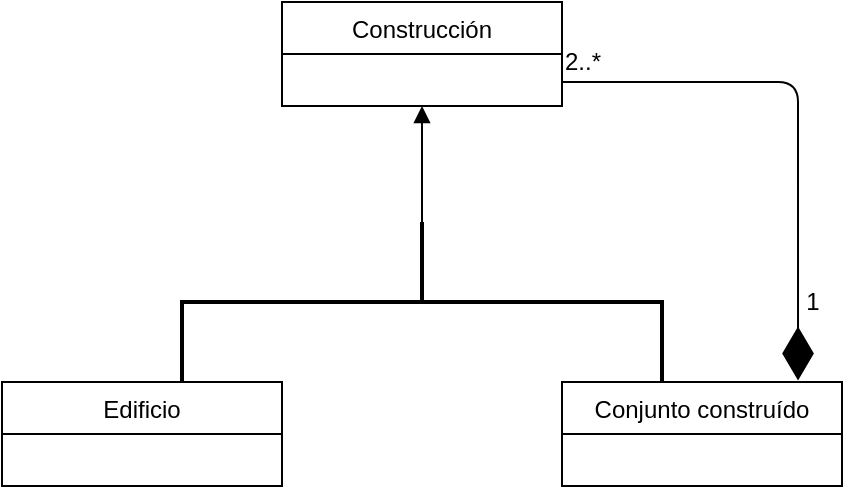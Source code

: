 <mxfile>
    <diagram id="f6QyhTRguIrBa3bMMHXf" name="Page-1">
        <mxGraphModel dx="746" dy="568" grid="1" gridSize="10" guides="1" tooltips="1" connect="1" arrows="1" fold="1" page="1" pageScale="1" pageWidth="827" pageHeight="1169" math="0" shadow="0">
            <root>
                <mxCell id="0"/>
                <mxCell id="1" parent="0"/>
                <mxCell id="2" value="Construcción" style="swimlane;fontStyle=0;childLayout=stackLayout;horizontal=1;startSize=26;fillColor=none;horizontalStack=0;resizeParent=1;resizeParentMax=0;resizeLast=0;collapsible=1;marginBottom=0;" vertex="1" parent="1">
                    <mxGeometry x="300" y="190" width="140" height="52" as="geometry"/>
                </mxCell>
                <mxCell id="6" value="Conjunto construído" style="swimlane;fontStyle=0;childLayout=stackLayout;horizontal=1;startSize=26;fillColor=none;horizontalStack=0;resizeParent=1;resizeParentMax=0;resizeLast=0;collapsible=1;marginBottom=0;" vertex="1" parent="1">
                    <mxGeometry x="440" y="380" width="140" height="52" as="geometry"/>
                </mxCell>
                <mxCell id="10" value="Edificio" style="swimlane;fontStyle=0;childLayout=stackLayout;horizontal=1;startSize=26;fillColor=none;horizontalStack=0;resizeParent=1;resizeParentMax=0;resizeLast=0;collapsible=1;marginBottom=0;" vertex="1" parent="1">
                    <mxGeometry x="160" y="380" width="140" height="52" as="geometry"/>
                </mxCell>
                <mxCell id="14" value="" style="strokeWidth=2;html=1;shape=mxgraph.flowchart.annotation_2;align=left;labelPosition=right;pointerEvents=1;direction=south;" vertex="1" parent="1">
                    <mxGeometry x="250" y="300" width="240" height="80" as="geometry"/>
                </mxCell>
                <mxCell id="15" value="" style="html=1;verticalAlign=bottom;endArrow=block;entryX=0.5;entryY=1;entryDx=0;entryDy=0;" edge="1" parent="1" target="2">
                    <mxGeometry width="80" relative="1" as="geometry">
                        <mxPoint x="370" y="300" as="sourcePoint"/>
                        <mxPoint x="420" y="290" as="targetPoint"/>
                    </mxGeometry>
                </mxCell>
                <mxCell id="16" value="" style="endArrow=diamondThin;endFill=1;endSize=24;html=1;entryX=0.843;entryY=-0.015;entryDx=0;entryDy=0;entryPerimeter=0;" edge="1" parent="1" target="6">
                    <mxGeometry width="160" relative="1" as="geometry">
                        <mxPoint x="440" y="230" as="sourcePoint"/>
                        <mxPoint x="600" y="230" as="targetPoint"/>
                        <Array as="points">
                            <mxPoint x="558" y="230"/>
                        </Array>
                    </mxGeometry>
                </mxCell>
                <mxCell id="17" value="2..*" style="text;html=1;align=center;verticalAlign=middle;resizable=0;points=[];autosize=1;strokeColor=none;fillColor=none;" vertex="1" parent="1">
                    <mxGeometry x="430" y="205" width="40" height="30" as="geometry"/>
                </mxCell>
                <mxCell id="18" value="1" style="text;html=1;align=center;verticalAlign=middle;resizable=0;points=[];autosize=1;strokeColor=none;fillColor=none;" vertex="1" parent="1">
                    <mxGeometry x="550" y="325" width="30" height="30" as="geometry"/>
                </mxCell>
            </root>
        </mxGraphModel>
    </diagram>
</mxfile>